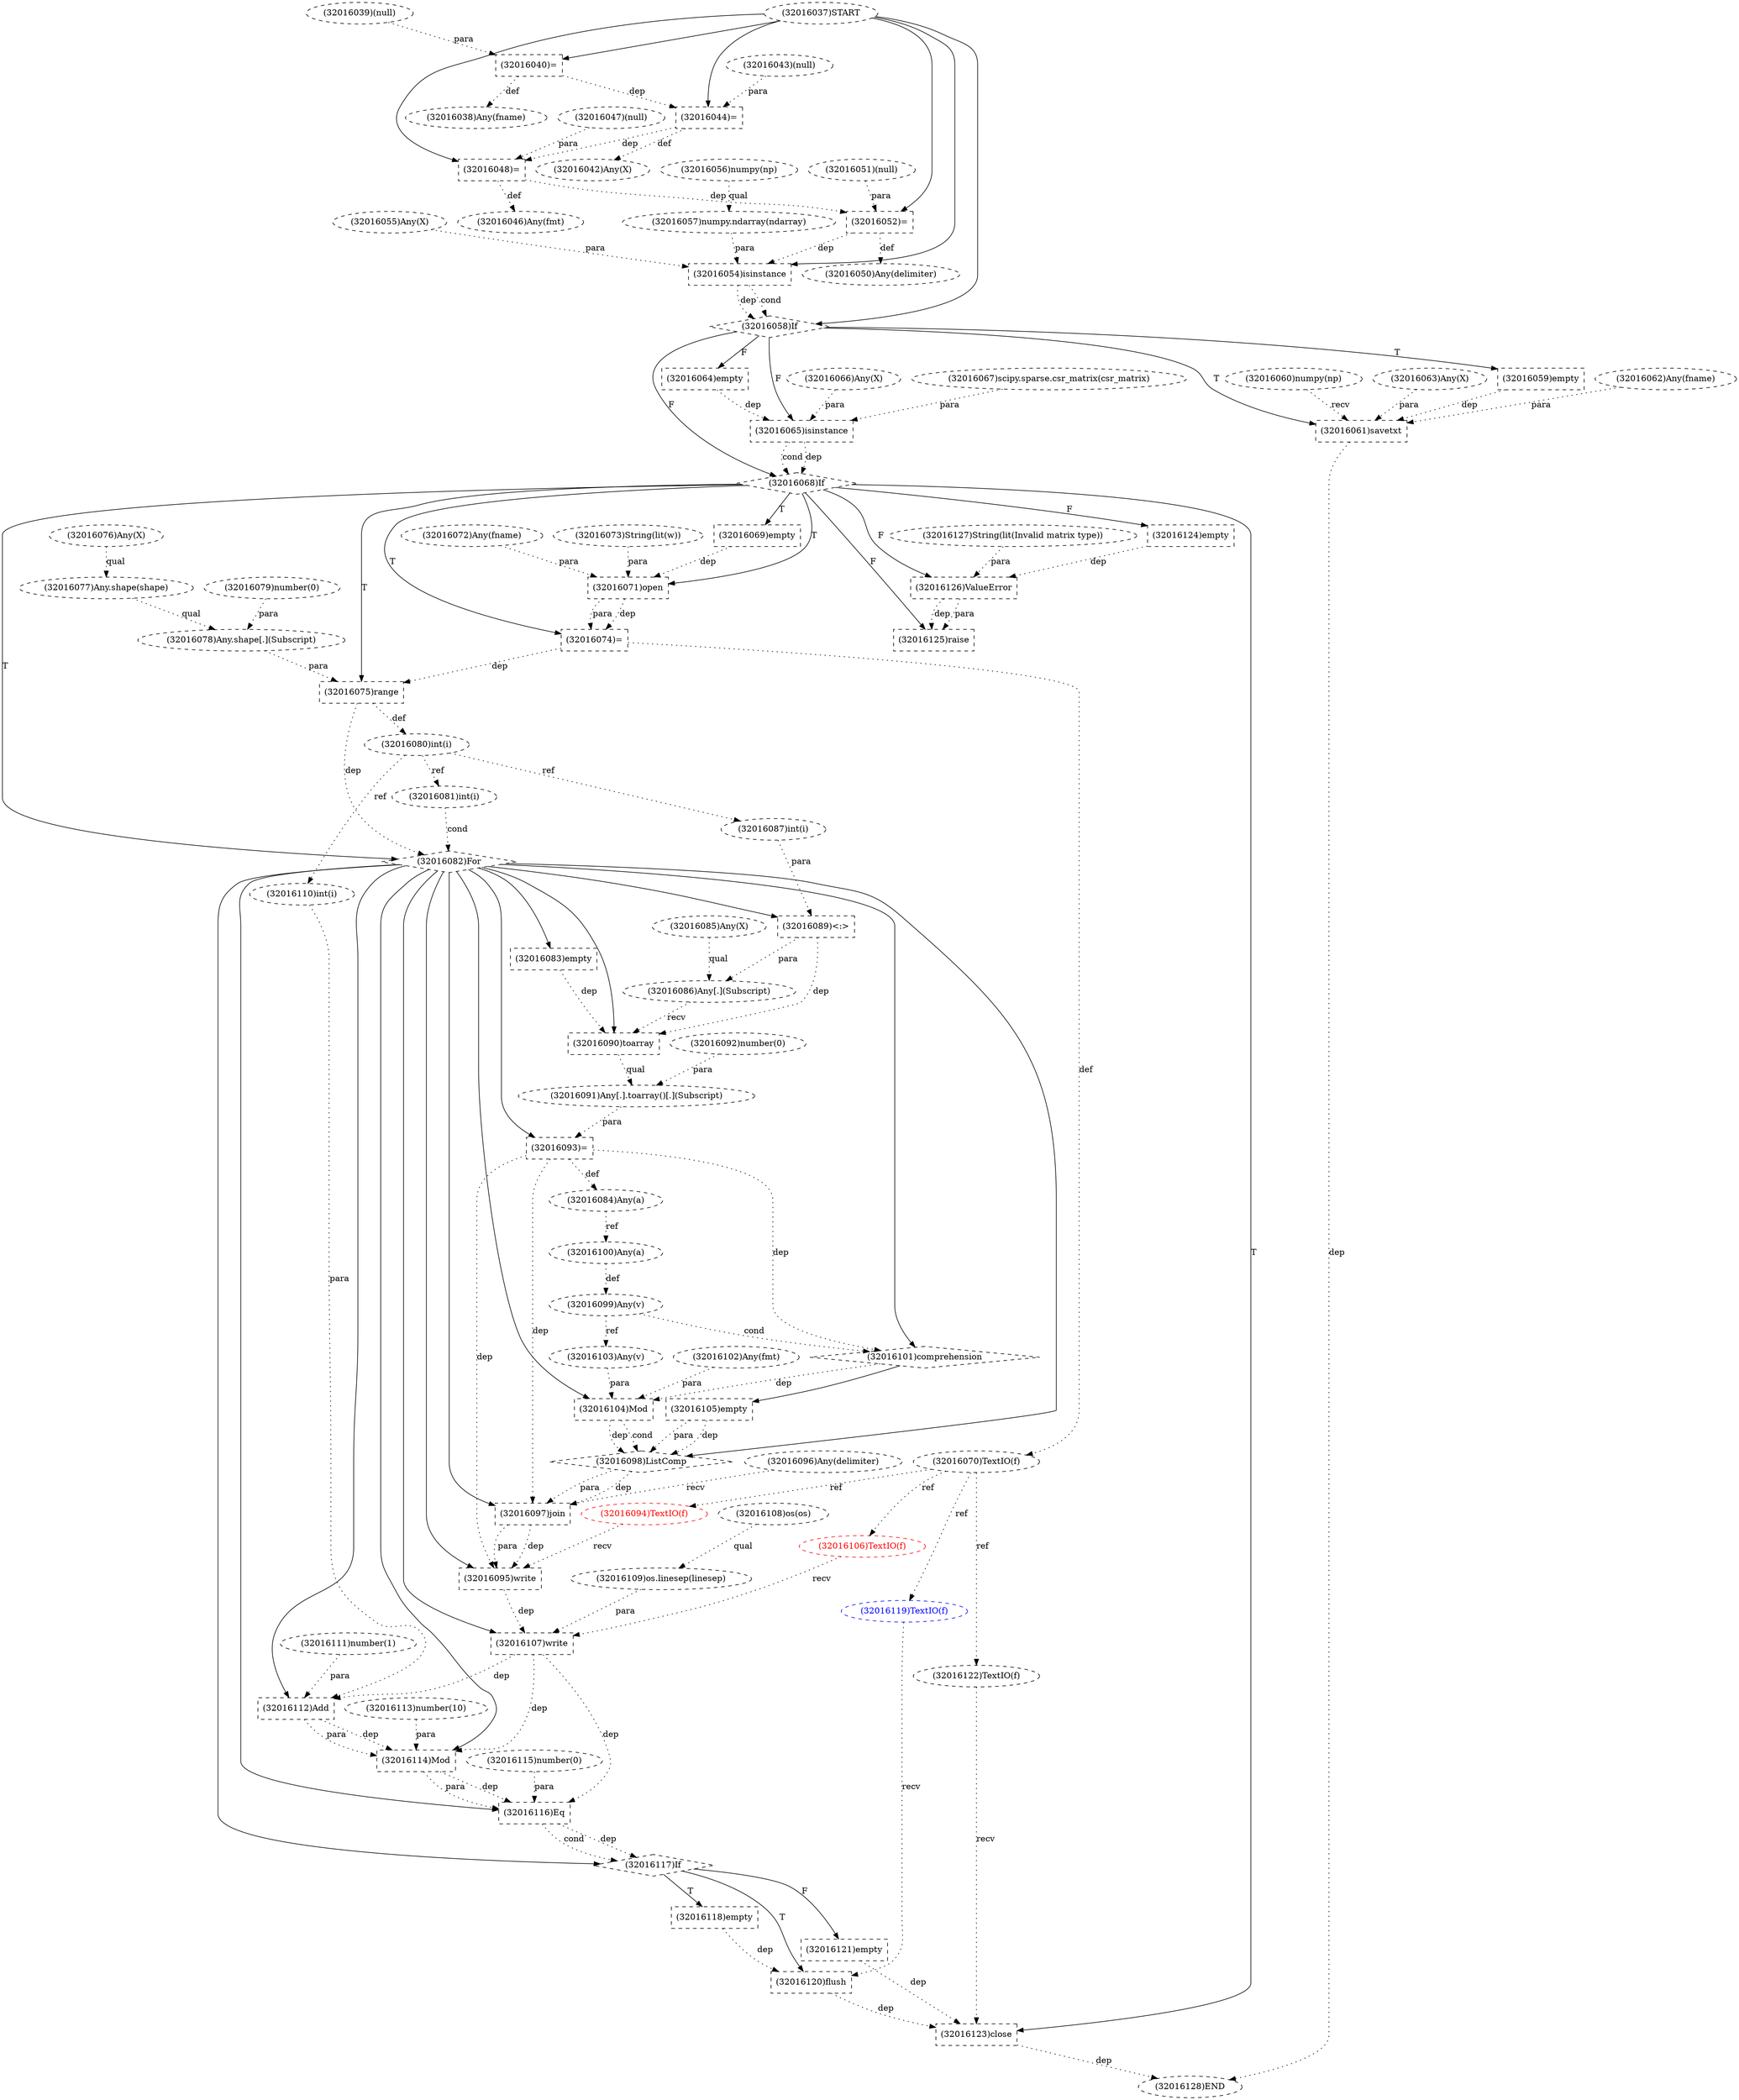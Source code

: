 digraph G {
1 [label="(32016112)Add" shape=box style=dashed]
2 [label="(32016102)Any(fmt)" shape=ellipse style=dashed]
3 [label="(32016113)number(10)" shape=ellipse style=dashed]
4 [label="(32016092)number(0)" shape=ellipse style=dashed]
5 [label="(32016098)ListComp" shape=diamond style=dashed]
6 [label="(32016040)=" shape=box style=dashed]
7 [label="(32016058)If" shape=diamond style=dashed]
8 [label="(32016119)TextIO(f)" shape=ellipse style=dashed color=blue fontcolor=blue]
9 [label="(32016099)Any(v)" shape=ellipse style=dashed]
10 [label="(32016111)number(1)" shape=ellipse style=dashed]
11 [label="(32016057)numpy.ndarray(ndarray)" shape=ellipse style=dashed]
12 [label="(32016066)Any(X)" shape=ellipse style=dashed]
13 [label="(32016082)For" shape=diamond style=dashed]
14 [label="(32016100)Any(a)" shape=ellipse style=dashed]
15 [label="(32016118)empty" shape=box style=dashed]
16 [label="(32016086)Any[.](Subscript)" shape=ellipse style=dashed]
17 [label="(32016083)empty" shape=box style=dashed]
18 [label="(32016056)numpy(np)" shape=ellipse style=dashed]
19 [label="(32016105)empty" shape=box style=dashed]
20 [label="(32016077)Any.shape(shape)" shape=ellipse style=dashed]
21 [label="(32016104)Mod" shape=box style=dashed]
22 [label="(32016128)END" style=dashed]
23 [label="(32016106)TextIO(f)" shape=ellipse style=dashed color=red fontcolor=red]
24 [label="(32016060)numpy(np)" shape=ellipse style=dashed]
25 [label="(32016085)Any(X)" shape=ellipse style=dashed]
26 [label="(32016117)If" shape=diamond style=dashed]
27 [label="(32016076)Any(X)" shape=ellipse style=dashed]
28 [label="(32016126)ValueError" shape=box style=dashed]
29 [label="(32016095)write" shape=box style=dashed]
30 [label="(32016108)os(os)" shape=ellipse style=dashed]
31 [label="(32016115)number(0)" shape=ellipse style=dashed]
32 [label="(32016103)Any(v)" shape=ellipse style=dashed]
33 [label="(32016097)join" shape=box style=dashed]
34 [label="(32016124)empty" shape=box style=dashed]
35 [label="(32016043)(null)" shape=ellipse style=dashed]
36 [label="(32016071)open" shape=box style=dashed color=black fontcolor=black]
37 [label="(32016114)Mod" shape=box style=dashed]
38 [label="(32016068)If" shape=diamond style=dashed]
39 [label="(32016067)scipy.sparse.csr_matrix(csr_matrix)" shape=ellipse style=dashed]
40 [label="(32016101)comprehension" shape=diamond style=dashed]
41 [label="(32016069)empty" shape=box style=dashed]
42 [label="(32016127)String(lit(Invalid matrix type))" shape=ellipse style=dashed]
43 [label="(32016123)close" shape=box style=dashed color=black fontcolor=black]
44 [label="(32016050)Any(delimiter)" shape=ellipse style=dashed]
45 [label="(32016090)toarray" shape=box style=dashed]
46 [label="(32016084)Any(a)" shape=ellipse style=dashed]
47 [label="(32016087)int(i)" shape=ellipse style=dashed]
48 [label="(32016091)Any[.].toarray()[.](Subscript)" shape=ellipse style=dashed]
49 [label="(32016042)Any(X)" shape=ellipse style=dashed]
50 [label="(32016070)TextIO(f)" shape=ellipse style=dashed color=black fontcolor=black]
51 [label="(32016107)write" shape=box style=dashed]
52 [label="(32016116)Eq" shape=box style=dashed]
53 [label="(32016093)=" shape=box style=dashed]
54 [label="(32016072)Any(fname)" shape=ellipse style=dashed]
55 [label="(32016054)isinstance" shape=box style=dashed]
56 [label="(32016064)empty" shape=box style=dashed]
57 [label="(32016044)=" shape=box style=dashed]
58 [label="(32016051)(null)" shape=ellipse style=dashed]
59 [label="(32016052)=" shape=box style=dashed]
60 [label="(32016063)Any(X)" shape=ellipse style=dashed]
61 [label="(32016080)int(i)" shape=ellipse style=dashed]
62 [label="(32016081)int(i)" shape=ellipse style=dashed]
63 [label="(32016121)empty" shape=box style=dashed]
64 [label="(32016074)=" shape=box style=dashed color=black fontcolor=black]
65 [label="(32016120)flush" shape=box style=dashed]
66 [label="(32016046)Any(fmt)" shape=ellipse style=dashed]
67 [label="(32016073)String(lit(w))" shape=ellipse style=dashed color=black fontcolor=black]
68 [label="(32016109)os.linesep(linesep)" shape=ellipse style=dashed]
69 [label="(32016096)Any(delimiter)" shape=ellipse style=dashed]
70 [label="(32016048)=" shape=box style=dashed]
71 [label="(32016047)(null)" shape=ellipse style=dashed]
72 [label="(32016075)range" shape=box style=dashed]
73 [label="(32016089)<:>" shape=box style=dashed]
74 [label="(32016110)int(i)" shape=ellipse style=dashed]
75 [label="(32016078)Any.shape[.](Subscript)" shape=ellipse style=dashed]
76 [label="(32016094)TextIO(f)" shape=ellipse style=dashed color=red fontcolor=red]
77 [label="(32016065)isinstance" shape=box style=dashed]
78 [label="(32016039)(null)" shape=ellipse style=dashed]
79 [label="(32016061)savetxt" shape=box style=dashed]
80 [label="(32016055)Any(X)" shape=ellipse style=dashed]
81 [label="(32016059)empty" shape=box style=dashed]
82 [label="(32016125)raise" shape=box style=dashed]
83 [label="(32016079)number(0)" shape=ellipse style=dashed]
84 [label="(32016122)TextIO(f)" shape=ellipse style=dashed color=black fontcolor=black]
85 [label="(32016037)START" style=dashed]
86 [label="(32016038)Any(fname)" shape=ellipse style=dashed]
87 [label="(32016062)Any(fname)" shape=ellipse style=dashed]
13 -> 1 [label="" style=solid];
74 -> 1 [label="para" style=dotted];
10 -> 1 [label="para" style=dotted];
51 -> 1 [label="dep" style=dotted];
13 -> 5 [label="" style=solid];
21 -> 5 [label="dep" style=dotted];
21 -> 5 [label="cond" style=dotted];
19 -> 5 [label="dep" style=dotted];
19 -> 5 [label="para" style=dotted];
85 -> 6 [label="" style=solid];
78 -> 6 [label="para" style=dotted];
85 -> 7 [label="" style=solid];
55 -> 7 [label="dep" style=dotted];
55 -> 7 [label="cond" style=dotted];
50 -> 8 [label="ref" style=dotted];
14 -> 9 [label="def" style=dotted];
18 -> 11 [label="qual" style=dotted];
38 -> 13 [label="T"];
72 -> 13 [label="dep" style=dotted];
62 -> 13 [label="cond" style=dotted];
46 -> 14 [label="ref" style=dotted];
26 -> 15 [label="T"];
25 -> 16 [label="qual" style=dotted];
73 -> 16 [label="para" style=dotted];
13 -> 17 [label="" style=solid];
40 -> 19 [label="" style=solid];
27 -> 20 [label="qual" style=dotted];
13 -> 21 [label="" style=solid];
2 -> 21 [label="para" style=dotted];
32 -> 21 [label="para" style=dotted];
40 -> 21 [label="dep" style=dotted];
43 -> 22 [label="dep" style=dotted];
79 -> 22 [label="dep" style=dotted];
50 -> 23 [label="ref" style=dotted];
13 -> 26 [label="" style=solid];
52 -> 26 [label="dep" style=dotted];
52 -> 26 [label="cond" style=dotted];
38 -> 28 [label="F"];
42 -> 28 [label="para" style=dotted];
34 -> 28 [label="dep" style=dotted];
13 -> 29 [label="" style=solid];
76 -> 29 [label="recv" style=dotted];
33 -> 29 [label="dep" style=dotted];
33 -> 29 [label="para" style=dotted];
53 -> 29 [label="dep" style=dotted];
9 -> 32 [label="ref" style=dotted];
13 -> 33 [label="" style=solid];
69 -> 33 [label="recv" style=dotted];
5 -> 33 [label="dep" style=dotted];
5 -> 33 [label="para" style=dotted];
53 -> 33 [label="dep" style=dotted];
38 -> 34 [label="F"];
38 -> 36 [label="T"];
54 -> 36 [label="para" style=dotted];
67 -> 36 [label="para" style=dotted];
41 -> 36 [label="dep" style=dotted];
13 -> 37 [label="" style=solid];
1 -> 37 [label="dep" style=dotted];
1 -> 37 [label="para" style=dotted];
3 -> 37 [label="para" style=dotted];
51 -> 37 [label="dep" style=dotted];
7 -> 38 [label="F"];
77 -> 38 [label="dep" style=dotted];
77 -> 38 [label="cond" style=dotted];
13 -> 40 [label="" style=solid];
9 -> 40 [label="cond" style=dotted];
53 -> 40 [label="dep" style=dotted];
38 -> 41 [label="T"];
38 -> 43 [label="T"];
84 -> 43 [label="recv" style=dotted];
63 -> 43 [label="dep" style=dotted];
65 -> 43 [label="dep" style=dotted];
59 -> 44 [label="def" style=dotted];
13 -> 45 [label="" style=solid];
73 -> 45 [label="dep" style=dotted];
16 -> 45 [label="recv" style=dotted];
17 -> 45 [label="dep" style=dotted];
53 -> 46 [label="def" style=dotted];
61 -> 47 [label="ref" style=dotted];
45 -> 48 [label="qual" style=dotted];
4 -> 48 [label="para" style=dotted];
57 -> 49 [label="def" style=dotted];
64 -> 50 [label="def" style=dotted];
13 -> 51 [label="" style=solid];
23 -> 51 [label="recv" style=dotted];
68 -> 51 [label="para" style=dotted];
29 -> 51 [label="dep" style=dotted];
13 -> 52 [label="" style=solid];
37 -> 52 [label="dep" style=dotted];
37 -> 52 [label="para" style=dotted];
31 -> 52 [label="para" style=dotted];
51 -> 52 [label="dep" style=dotted];
13 -> 53 [label="" style=solid];
48 -> 53 [label="para" style=dotted];
85 -> 55 [label="" style=solid];
80 -> 55 [label="para" style=dotted];
11 -> 55 [label="para" style=dotted];
59 -> 55 [label="dep" style=dotted];
7 -> 56 [label="F"];
85 -> 57 [label="" style=solid];
35 -> 57 [label="para" style=dotted];
6 -> 57 [label="dep" style=dotted];
85 -> 59 [label="" style=solid];
58 -> 59 [label="para" style=dotted];
70 -> 59 [label="dep" style=dotted];
72 -> 61 [label="def" style=dotted];
61 -> 62 [label="ref" style=dotted];
26 -> 63 [label="F"];
38 -> 64 [label="T"];
36 -> 64 [label="dep" style=dotted];
36 -> 64 [label="para" style=dotted];
26 -> 65 [label="T"];
8 -> 65 [label="recv" style=dotted];
15 -> 65 [label="dep" style=dotted];
70 -> 66 [label="def" style=dotted];
30 -> 68 [label="qual" style=dotted];
85 -> 70 [label="" style=solid];
71 -> 70 [label="para" style=dotted];
57 -> 70 [label="dep" style=dotted];
38 -> 72 [label="T"];
75 -> 72 [label="para" style=dotted];
64 -> 72 [label="dep" style=dotted];
13 -> 73 [label="" style=solid];
47 -> 73 [label="para" style=dotted];
61 -> 74 [label="ref" style=dotted];
20 -> 75 [label="qual" style=dotted];
83 -> 75 [label="para" style=dotted];
50 -> 76 [label="ref" style=dotted];
7 -> 77 [label="F"];
12 -> 77 [label="para" style=dotted];
39 -> 77 [label="para" style=dotted];
56 -> 77 [label="dep" style=dotted];
7 -> 79 [label="T"];
24 -> 79 [label="recv" style=dotted];
87 -> 79 [label="para" style=dotted];
60 -> 79 [label="para" style=dotted];
81 -> 79 [label="dep" style=dotted];
7 -> 81 [label="T"];
38 -> 82 [label="F"];
28 -> 82 [label="dep" style=dotted];
28 -> 82 [label="para" style=dotted];
50 -> 84 [label="ref" style=dotted];
6 -> 86 [label="def" style=dotted];
}